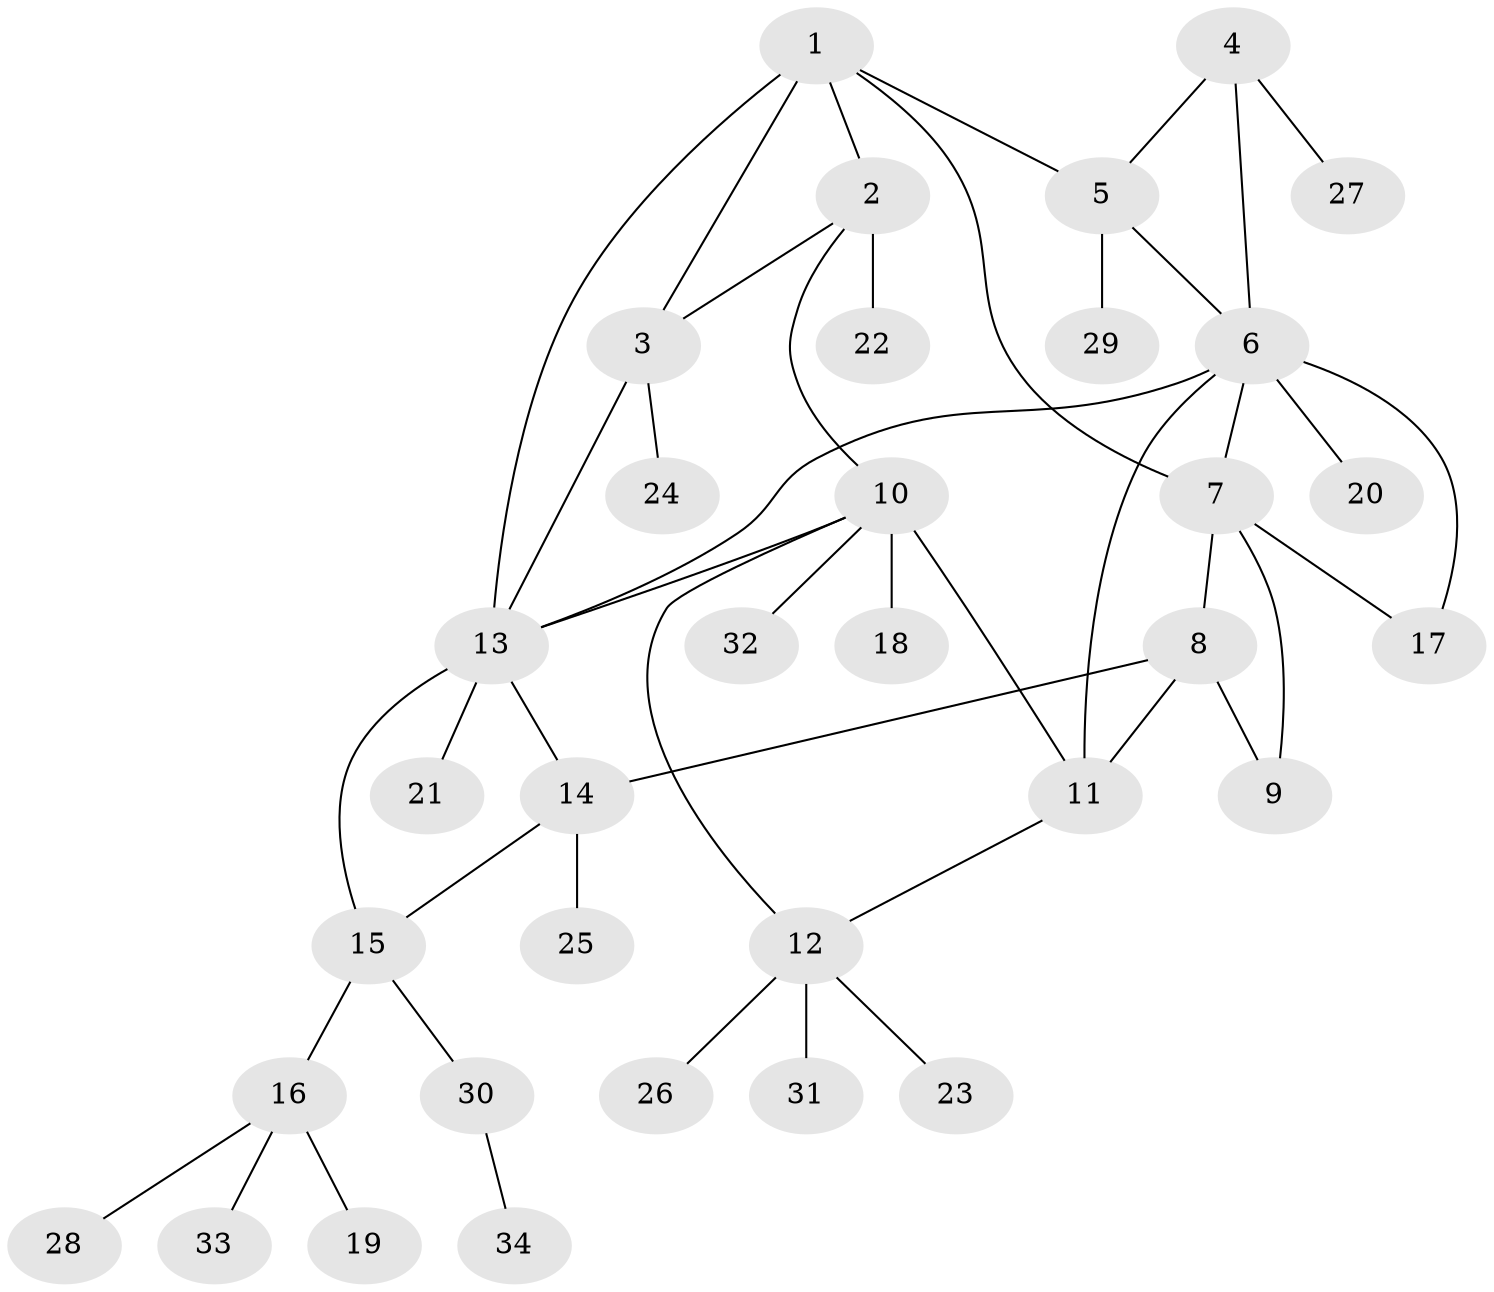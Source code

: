 // original degree distribution, {7: 0.029411764705882353, 9: 0.014705882352941176, 4: 0.04411764705882353, 6: 0.04411764705882353, 8: 0.029411764705882353, 3: 0.029411764705882353, 10: 0.014705882352941176, 5: 0.04411764705882353, 2: 0.16176470588235295, 1: 0.5882352941176471}
// Generated by graph-tools (version 1.1) at 2025/37/03/09/25 02:37:18]
// undirected, 34 vertices, 46 edges
graph export_dot {
graph [start="1"]
  node [color=gray90,style=filled];
  1;
  2;
  3;
  4;
  5;
  6;
  7;
  8;
  9;
  10;
  11;
  12;
  13;
  14;
  15;
  16;
  17;
  18;
  19;
  20;
  21;
  22;
  23;
  24;
  25;
  26;
  27;
  28;
  29;
  30;
  31;
  32;
  33;
  34;
  1 -- 2 [weight=1.0];
  1 -- 3 [weight=2.0];
  1 -- 5 [weight=1.0];
  1 -- 7 [weight=1.0];
  1 -- 13 [weight=1.0];
  2 -- 3 [weight=1.0];
  2 -- 10 [weight=1.0];
  2 -- 22 [weight=5.0];
  3 -- 13 [weight=1.0];
  3 -- 24 [weight=1.0];
  4 -- 5 [weight=1.0];
  4 -- 6 [weight=1.0];
  4 -- 27 [weight=1.0];
  5 -- 6 [weight=1.0];
  5 -- 29 [weight=2.0];
  6 -- 7 [weight=1.0];
  6 -- 11 [weight=1.0];
  6 -- 13 [weight=1.0];
  6 -- 17 [weight=1.0];
  6 -- 20 [weight=1.0];
  7 -- 8 [weight=1.0];
  7 -- 9 [weight=1.0];
  7 -- 17 [weight=3.0];
  8 -- 9 [weight=1.0];
  8 -- 11 [weight=3.0];
  8 -- 14 [weight=1.0];
  10 -- 11 [weight=2.0];
  10 -- 12 [weight=1.0];
  10 -- 13 [weight=1.0];
  10 -- 18 [weight=3.0];
  10 -- 32 [weight=1.0];
  11 -- 12 [weight=1.0];
  12 -- 23 [weight=1.0];
  12 -- 26 [weight=1.0];
  12 -- 31 [weight=1.0];
  13 -- 14 [weight=1.0];
  13 -- 15 [weight=1.0];
  13 -- 21 [weight=2.0];
  14 -- 15 [weight=1.0];
  14 -- 25 [weight=1.0];
  15 -- 16 [weight=1.0];
  15 -- 30 [weight=1.0];
  16 -- 19 [weight=1.0];
  16 -- 28 [weight=1.0];
  16 -- 33 [weight=1.0];
  30 -- 34 [weight=1.0];
}
